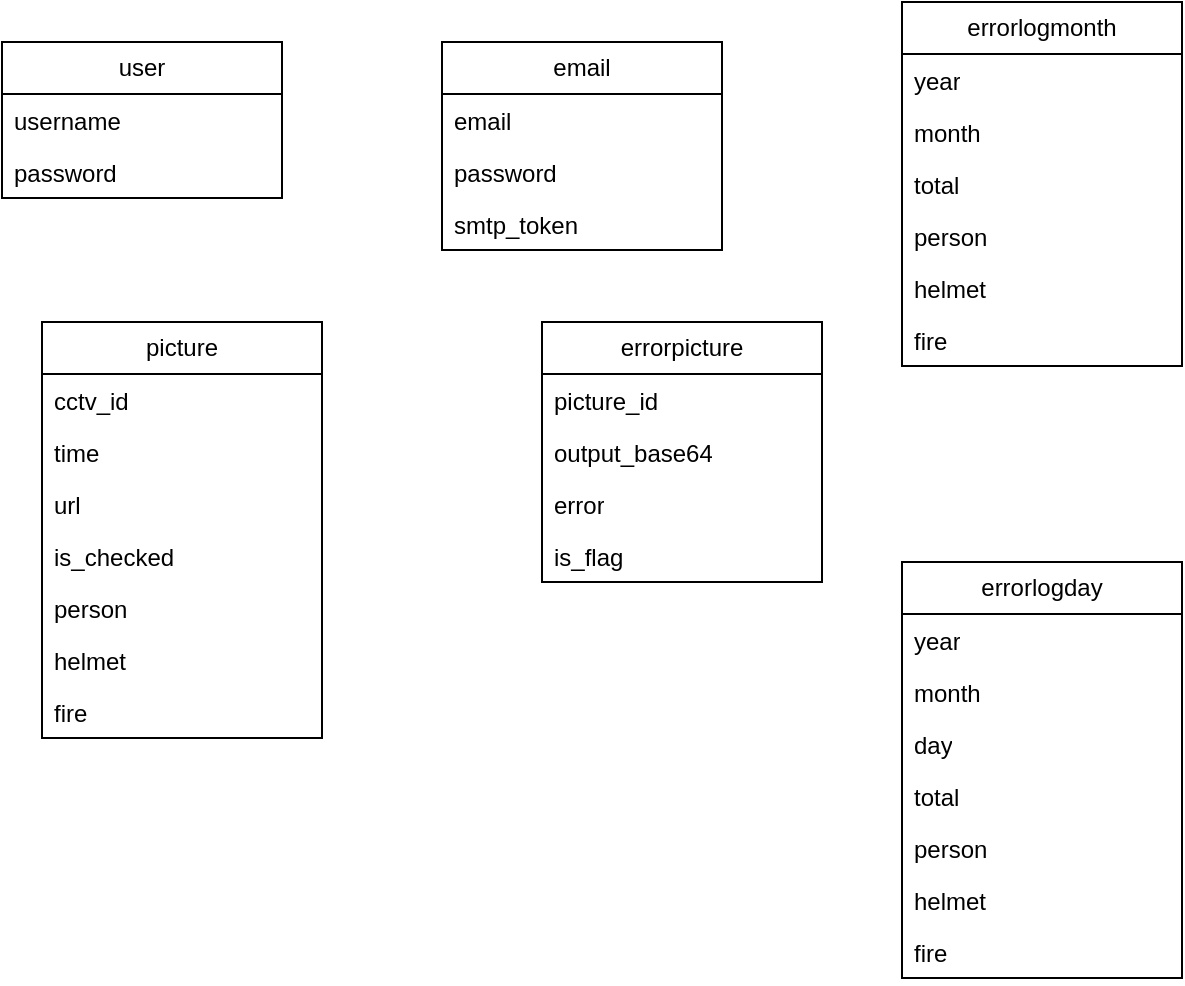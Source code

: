<mxfile version="21.3.0" type="github">
  <diagram name="第 1 页" id="TCzKAG3xDG_zBF4bIYtw">
    <mxGraphModel dx="1002" dy="573" grid="1" gridSize="10" guides="1" tooltips="1" connect="1" arrows="1" fold="1" page="1" pageScale="1" pageWidth="827" pageHeight="1169" math="0" shadow="0">
      <root>
        <mxCell id="0" />
        <mxCell id="1" parent="0" />
        <mxCell id="VKlyQYYngKvWWDqy0ca4-3" value="user" style="swimlane;fontStyle=0;childLayout=stackLayout;horizontal=1;startSize=26;fillColor=none;horizontalStack=0;resizeParent=1;resizeParentMax=0;resizeLast=0;collapsible=1;marginBottom=0;whiteSpace=wrap;html=1;" vertex="1" parent="1">
          <mxGeometry x="160" y="90" width="140" height="78" as="geometry" />
        </mxCell>
        <mxCell id="VKlyQYYngKvWWDqy0ca4-4" value="username" style="text;strokeColor=none;fillColor=none;align=left;verticalAlign=top;spacingLeft=4;spacingRight=4;overflow=hidden;rotatable=0;points=[[0,0.5],[1,0.5]];portConstraint=eastwest;whiteSpace=wrap;html=1;" vertex="1" parent="VKlyQYYngKvWWDqy0ca4-3">
          <mxGeometry y="26" width="140" height="26" as="geometry" />
        </mxCell>
        <mxCell id="VKlyQYYngKvWWDqy0ca4-5" value="password" style="text;strokeColor=none;fillColor=none;align=left;verticalAlign=top;spacingLeft=4;spacingRight=4;overflow=hidden;rotatable=0;points=[[0,0.5],[1,0.5]];portConstraint=eastwest;whiteSpace=wrap;html=1;" vertex="1" parent="VKlyQYYngKvWWDqy0ca4-3">
          <mxGeometry y="52" width="140" height="26" as="geometry" />
        </mxCell>
        <mxCell id="VKlyQYYngKvWWDqy0ca4-8" value="email" style="swimlane;fontStyle=0;childLayout=stackLayout;horizontal=1;startSize=26;fillColor=none;horizontalStack=0;resizeParent=1;resizeParentMax=0;resizeLast=0;collapsible=1;marginBottom=0;whiteSpace=wrap;html=1;" vertex="1" parent="1">
          <mxGeometry x="380" y="90" width="140" height="104" as="geometry" />
        </mxCell>
        <mxCell id="VKlyQYYngKvWWDqy0ca4-10" value="email" style="text;strokeColor=none;fillColor=none;align=left;verticalAlign=top;spacingLeft=4;spacingRight=4;overflow=hidden;rotatable=0;points=[[0,0.5],[1,0.5]];portConstraint=eastwest;whiteSpace=wrap;html=1;" vertex="1" parent="VKlyQYYngKvWWDqy0ca4-8">
          <mxGeometry y="26" width="140" height="26" as="geometry" />
        </mxCell>
        <mxCell id="VKlyQYYngKvWWDqy0ca4-9" value="password" style="text;strokeColor=none;fillColor=none;align=left;verticalAlign=top;spacingLeft=4;spacingRight=4;overflow=hidden;rotatable=0;points=[[0,0.5],[1,0.5]];portConstraint=eastwest;whiteSpace=wrap;html=1;" vertex="1" parent="VKlyQYYngKvWWDqy0ca4-8">
          <mxGeometry y="52" width="140" height="26" as="geometry" />
        </mxCell>
        <mxCell id="VKlyQYYngKvWWDqy0ca4-11" value="smtp_token" style="text;strokeColor=none;fillColor=none;align=left;verticalAlign=top;spacingLeft=4;spacingRight=4;overflow=hidden;rotatable=0;points=[[0,0.5],[1,0.5]];portConstraint=eastwest;whiteSpace=wrap;html=1;" vertex="1" parent="VKlyQYYngKvWWDqy0ca4-8">
          <mxGeometry y="78" width="140" height="26" as="geometry" />
        </mxCell>
        <mxCell id="VKlyQYYngKvWWDqy0ca4-12" value="picture" style="swimlane;fontStyle=0;childLayout=stackLayout;horizontal=1;startSize=26;fillColor=none;horizontalStack=0;resizeParent=1;resizeParentMax=0;resizeLast=0;collapsible=1;marginBottom=0;whiteSpace=wrap;html=1;" vertex="1" parent="1">
          <mxGeometry x="180" y="230" width="140" height="208" as="geometry" />
        </mxCell>
        <mxCell id="VKlyQYYngKvWWDqy0ca4-13" value="cctv_id" style="text;strokeColor=none;fillColor=none;align=left;verticalAlign=top;spacingLeft=4;spacingRight=4;overflow=hidden;rotatable=0;points=[[0,0.5],[1,0.5]];portConstraint=eastwest;whiteSpace=wrap;html=1;" vertex="1" parent="VKlyQYYngKvWWDqy0ca4-12">
          <mxGeometry y="26" width="140" height="26" as="geometry" />
        </mxCell>
        <mxCell id="VKlyQYYngKvWWDqy0ca4-14" value="time" style="text;strokeColor=none;fillColor=none;align=left;verticalAlign=top;spacingLeft=4;spacingRight=4;overflow=hidden;rotatable=0;points=[[0,0.5],[1,0.5]];portConstraint=eastwest;whiteSpace=wrap;html=1;" vertex="1" parent="VKlyQYYngKvWWDqy0ca4-12">
          <mxGeometry y="52" width="140" height="26" as="geometry" />
        </mxCell>
        <mxCell id="VKlyQYYngKvWWDqy0ca4-15" value="url" style="text;strokeColor=none;fillColor=none;align=left;verticalAlign=top;spacingLeft=4;spacingRight=4;overflow=hidden;rotatable=0;points=[[0,0.5],[1,0.5]];portConstraint=eastwest;whiteSpace=wrap;html=1;" vertex="1" parent="VKlyQYYngKvWWDqy0ca4-12">
          <mxGeometry y="78" width="140" height="26" as="geometry" />
        </mxCell>
        <mxCell id="VKlyQYYngKvWWDqy0ca4-18" value="is_checked" style="text;strokeColor=none;fillColor=none;align=left;verticalAlign=top;spacingLeft=4;spacingRight=4;overflow=hidden;rotatable=0;points=[[0,0.5],[1,0.5]];portConstraint=eastwest;whiteSpace=wrap;html=1;" vertex="1" parent="VKlyQYYngKvWWDqy0ca4-12">
          <mxGeometry y="104" width="140" height="26" as="geometry" />
        </mxCell>
        <mxCell id="VKlyQYYngKvWWDqy0ca4-19" value="person" style="text;strokeColor=none;fillColor=none;align=left;verticalAlign=top;spacingLeft=4;spacingRight=4;overflow=hidden;rotatable=0;points=[[0,0.5],[1,0.5]];portConstraint=eastwest;whiteSpace=wrap;html=1;" vertex="1" parent="VKlyQYYngKvWWDqy0ca4-12">
          <mxGeometry y="130" width="140" height="26" as="geometry" />
        </mxCell>
        <mxCell id="VKlyQYYngKvWWDqy0ca4-20" value="helmet" style="text;strokeColor=none;fillColor=none;align=left;verticalAlign=top;spacingLeft=4;spacingRight=4;overflow=hidden;rotatable=0;points=[[0,0.5],[1,0.5]];portConstraint=eastwest;whiteSpace=wrap;html=1;" vertex="1" parent="VKlyQYYngKvWWDqy0ca4-12">
          <mxGeometry y="156" width="140" height="26" as="geometry" />
        </mxCell>
        <mxCell id="VKlyQYYngKvWWDqy0ca4-21" value="fire" style="text;strokeColor=none;fillColor=none;align=left;verticalAlign=top;spacingLeft=4;spacingRight=4;overflow=hidden;rotatable=0;points=[[0,0.5],[1,0.5]];portConstraint=eastwest;whiteSpace=wrap;html=1;" vertex="1" parent="VKlyQYYngKvWWDqy0ca4-12">
          <mxGeometry y="182" width="140" height="26" as="geometry" />
        </mxCell>
        <mxCell id="VKlyQYYngKvWWDqy0ca4-22" value="errorpicture" style="swimlane;fontStyle=0;childLayout=stackLayout;horizontal=1;startSize=26;fillColor=none;horizontalStack=0;resizeParent=1;resizeParentMax=0;resizeLast=0;collapsible=1;marginBottom=0;whiteSpace=wrap;html=1;" vertex="1" parent="1">
          <mxGeometry x="430" y="230" width="140" height="130" as="geometry" />
        </mxCell>
        <mxCell id="VKlyQYYngKvWWDqy0ca4-23" value="picture_id" style="text;strokeColor=none;fillColor=none;align=left;verticalAlign=top;spacingLeft=4;spacingRight=4;overflow=hidden;rotatable=0;points=[[0,0.5],[1,0.5]];portConstraint=eastwest;whiteSpace=wrap;html=1;" vertex="1" parent="VKlyQYYngKvWWDqy0ca4-22">
          <mxGeometry y="26" width="140" height="26" as="geometry" />
        </mxCell>
        <mxCell id="VKlyQYYngKvWWDqy0ca4-24" value="output_base64" style="text;strokeColor=none;fillColor=none;align=left;verticalAlign=top;spacingLeft=4;spacingRight=4;overflow=hidden;rotatable=0;points=[[0,0.5],[1,0.5]];portConstraint=eastwest;whiteSpace=wrap;html=1;" vertex="1" parent="VKlyQYYngKvWWDqy0ca4-22">
          <mxGeometry y="52" width="140" height="26" as="geometry" />
        </mxCell>
        <mxCell id="VKlyQYYngKvWWDqy0ca4-25" value="error" style="text;strokeColor=none;fillColor=none;align=left;verticalAlign=top;spacingLeft=4;spacingRight=4;overflow=hidden;rotatable=0;points=[[0,0.5],[1,0.5]];portConstraint=eastwest;whiteSpace=wrap;html=1;" vertex="1" parent="VKlyQYYngKvWWDqy0ca4-22">
          <mxGeometry y="78" width="140" height="26" as="geometry" />
        </mxCell>
        <mxCell id="VKlyQYYngKvWWDqy0ca4-26" value="is_flag" style="text;strokeColor=none;fillColor=none;align=left;verticalAlign=top;spacingLeft=4;spacingRight=4;overflow=hidden;rotatable=0;points=[[0,0.5],[1,0.5]];portConstraint=eastwest;whiteSpace=wrap;html=1;" vertex="1" parent="VKlyQYYngKvWWDqy0ca4-22">
          <mxGeometry y="104" width="140" height="26" as="geometry" />
        </mxCell>
        <mxCell id="VKlyQYYngKvWWDqy0ca4-27" value="errorlogmonth" style="swimlane;fontStyle=0;childLayout=stackLayout;horizontal=1;startSize=26;fillColor=none;horizontalStack=0;resizeParent=1;resizeParentMax=0;resizeLast=0;collapsible=1;marginBottom=0;whiteSpace=wrap;html=1;" vertex="1" parent="1">
          <mxGeometry x="610" y="70" width="140" height="182" as="geometry" />
        </mxCell>
        <mxCell id="VKlyQYYngKvWWDqy0ca4-28" value="year" style="text;strokeColor=none;fillColor=none;align=left;verticalAlign=top;spacingLeft=4;spacingRight=4;overflow=hidden;rotatable=0;points=[[0,0.5],[1,0.5]];portConstraint=eastwest;whiteSpace=wrap;html=1;" vertex="1" parent="VKlyQYYngKvWWDqy0ca4-27">
          <mxGeometry y="26" width="140" height="26" as="geometry" />
        </mxCell>
        <mxCell id="VKlyQYYngKvWWDqy0ca4-29" value="month" style="text;strokeColor=none;fillColor=none;align=left;verticalAlign=top;spacingLeft=4;spacingRight=4;overflow=hidden;rotatable=0;points=[[0,0.5],[1,0.5]];portConstraint=eastwest;whiteSpace=wrap;html=1;" vertex="1" parent="VKlyQYYngKvWWDqy0ca4-27">
          <mxGeometry y="52" width="140" height="26" as="geometry" />
        </mxCell>
        <mxCell id="VKlyQYYngKvWWDqy0ca4-30" value="total" style="text;strokeColor=none;fillColor=none;align=left;verticalAlign=top;spacingLeft=4;spacingRight=4;overflow=hidden;rotatable=0;points=[[0,0.5],[1,0.5]];portConstraint=eastwest;whiteSpace=wrap;html=1;" vertex="1" parent="VKlyQYYngKvWWDqy0ca4-27">
          <mxGeometry y="78" width="140" height="26" as="geometry" />
        </mxCell>
        <mxCell id="VKlyQYYngKvWWDqy0ca4-31" value="person" style="text;strokeColor=none;fillColor=none;align=left;verticalAlign=top;spacingLeft=4;spacingRight=4;overflow=hidden;rotatable=0;points=[[0,0.5],[1,0.5]];portConstraint=eastwest;whiteSpace=wrap;html=1;" vertex="1" parent="VKlyQYYngKvWWDqy0ca4-27">
          <mxGeometry y="104" width="140" height="26" as="geometry" />
        </mxCell>
        <mxCell id="VKlyQYYngKvWWDqy0ca4-32" value="helmet" style="text;strokeColor=none;fillColor=none;align=left;verticalAlign=top;spacingLeft=4;spacingRight=4;overflow=hidden;rotatable=0;points=[[0,0.5],[1,0.5]];portConstraint=eastwest;whiteSpace=wrap;html=1;" vertex="1" parent="VKlyQYYngKvWWDqy0ca4-27">
          <mxGeometry y="130" width="140" height="26" as="geometry" />
        </mxCell>
        <mxCell id="VKlyQYYngKvWWDqy0ca4-33" value="fire" style="text;strokeColor=none;fillColor=none;align=left;verticalAlign=top;spacingLeft=4;spacingRight=4;overflow=hidden;rotatable=0;points=[[0,0.5],[1,0.5]];portConstraint=eastwest;whiteSpace=wrap;html=1;" vertex="1" parent="VKlyQYYngKvWWDqy0ca4-27">
          <mxGeometry y="156" width="140" height="26" as="geometry" />
        </mxCell>
        <mxCell id="VKlyQYYngKvWWDqy0ca4-34" value="errorlogday" style="swimlane;fontStyle=0;childLayout=stackLayout;horizontal=1;startSize=26;fillColor=none;horizontalStack=0;resizeParent=1;resizeParentMax=0;resizeLast=0;collapsible=1;marginBottom=0;whiteSpace=wrap;html=1;" vertex="1" parent="1">
          <mxGeometry x="610" y="350" width="140" height="208" as="geometry" />
        </mxCell>
        <mxCell id="VKlyQYYngKvWWDqy0ca4-35" value="year" style="text;strokeColor=none;fillColor=none;align=left;verticalAlign=top;spacingLeft=4;spacingRight=4;overflow=hidden;rotatable=0;points=[[0,0.5],[1,0.5]];portConstraint=eastwest;whiteSpace=wrap;html=1;" vertex="1" parent="VKlyQYYngKvWWDqy0ca4-34">
          <mxGeometry y="26" width="140" height="26" as="geometry" />
        </mxCell>
        <mxCell id="VKlyQYYngKvWWDqy0ca4-36" value="month" style="text;strokeColor=none;fillColor=none;align=left;verticalAlign=top;spacingLeft=4;spacingRight=4;overflow=hidden;rotatable=0;points=[[0,0.5],[1,0.5]];portConstraint=eastwest;whiteSpace=wrap;html=1;" vertex="1" parent="VKlyQYYngKvWWDqy0ca4-34">
          <mxGeometry y="52" width="140" height="26" as="geometry" />
        </mxCell>
        <mxCell id="VKlyQYYngKvWWDqy0ca4-41" value="day" style="text;strokeColor=none;fillColor=none;align=left;verticalAlign=top;spacingLeft=4;spacingRight=4;overflow=hidden;rotatable=0;points=[[0,0.5],[1,0.5]];portConstraint=eastwest;whiteSpace=wrap;html=1;" vertex="1" parent="VKlyQYYngKvWWDqy0ca4-34">
          <mxGeometry y="78" width="140" height="26" as="geometry" />
        </mxCell>
        <mxCell id="VKlyQYYngKvWWDqy0ca4-37" value="total" style="text;strokeColor=none;fillColor=none;align=left;verticalAlign=top;spacingLeft=4;spacingRight=4;overflow=hidden;rotatable=0;points=[[0,0.5],[1,0.5]];portConstraint=eastwest;whiteSpace=wrap;html=1;" vertex="1" parent="VKlyQYYngKvWWDqy0ca4-34">
          <mxGeometry y="104" width="140" height="26" as="geometry" />
        </mxCell>
        <mxCell id="VKlyQYYngKvWWDqy0ca4-38" value="person" style="text;strokeColor=none;fillColor=none;align=left;verticalAlign=top;spacingLeft=4;spacingRight=4;overflow=hidden;rotatable=0;points=[[0,0.5],[1,0.5]];portConstraint=eastwest;whiteSpace=wrap;html=1;" vertex="1" parent="VKlyQYYngKvWWDqy0ca4-34">
          <mxGeometry y="130" width="140" height="26" as="geometry" />
        </mxCell>
        <mxCell id="VKlyQYYngKvWWDqy0ca4-39" value="helmet" style="text;strokeColor=none;fillColor=none;align=left;verticalAlign=top;spacingLeft=4;spacingRight=4;overflow=hidden;rotatable=0;points=[[0,0.5],[1,0.5]];portConstraint=eastwest;whiteSpace=wrap;html=1;" vertex="1" parent="VKlyQYYngKvWWDqy0ca4-34">
          <mxGeometry y="156" width="140" height="26" as="geometry" />
        </mxCell>
        <mxCell id="VKlyQYYngKvWWDqy0ca4-40" value="fire" style="text;strokeColor=none;fillColor=none;align=left;verticalAlign=top;spacingLeft=4;spacingRight=4;overflow=hidden;rotatable=0;points=[[0,0.5],[1,0.5]];portConstraint=eastwest;whiteSpace=wrap;html=1;" vertex="1" parent="VKlyQYYngKvWWDqy0ca4-34">
          <mxGeometry y="182" width="140" height="26" as="geometry" />
        </mxCell>
      </root>
    </mxGraphModel>
  </diagram>
</mxfile>
